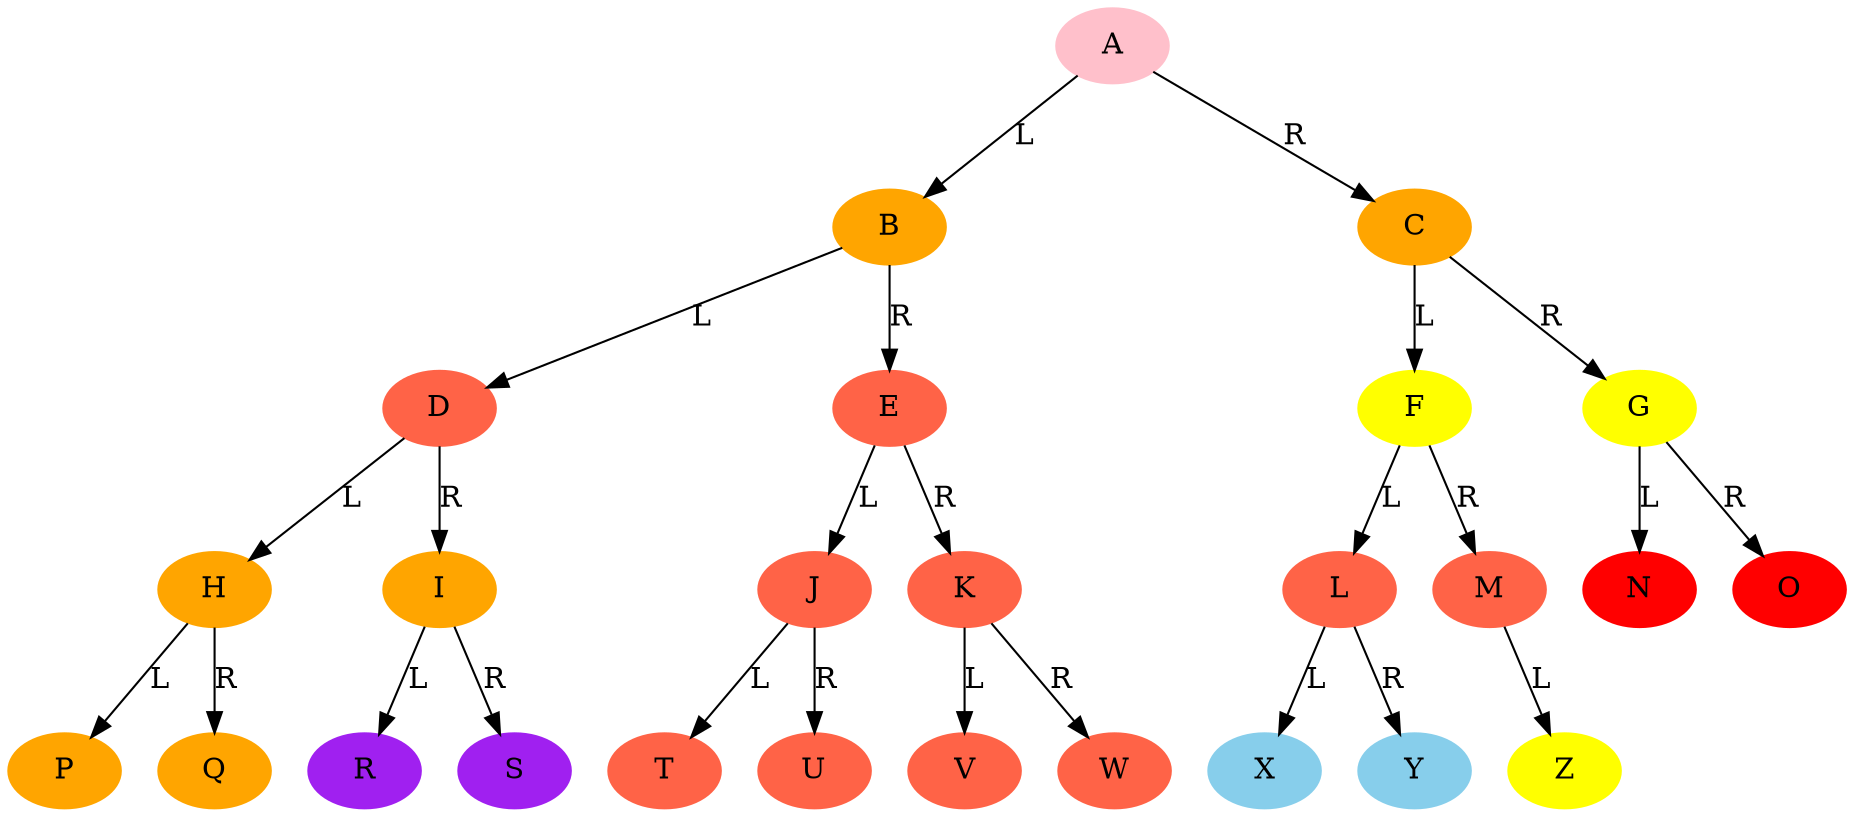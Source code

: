 // Binary Tree
digraph {
	"248de324-b735-11e9-ad27-b083fea1259e" [label=A color=pink style=filled]
	"248de325-b735-11e9-ad27-b083fea1259e" [label=B color=orange style=filled]
	"248de324-b735-11e9-ad27-b083fea1259e" -> "248de325-b735-11e9-ad27-b083fea1259e" [label=L]
	"248de326-b735-11e9-ad27-b083fea1259e" [label=D color=tomato style=filled]
	"248de325-b735-11e9-ad27-b083fea1259e" -> "248de326-b735-11e9-ad27-b083fea1259e" [label=L]
	"248de327-b735-11e9-ad27-b083fea1259e" [label=H color=orange style=filled]
	"248de326-b735-11e9-ad27-b083fea1259e" -> "248de327-b735-11e9-ad27-b083fea1259e" [label=L]
	"248de328-b735-11e9-ad27-b083fea1259e" [label=P color=orange style=filled]
	"248de327-b735-11e9-ad27-b083fea1259e" -> "248de328-b735-11e9-ad27-b083fea1259e" [label=L]
	"248de329-b735-11e9-ad27-b083fea1259e" [label=Q color=orange style=filled]
	"248de327-b735-11e9-ad27-b083fea1259e" -> "248de329-b735-11e9-ad27-b083fea1259e" [label=R]
	"248de32a-b735-11e9-ad27-b083fea1259e" [label=I color=orange style=filled]
	"248de326-b735-11e9-ad27-b083fea1259e" -> "248de32a-b735-11e9-ad27-b083fea1259e" [label=R]
	"248de32b-b735-11e9-ad27-b083fea1259e" [label=R color=purple style=filled]
	"248de32a-b735-11e9-ad27-b083fea1259e" -> "248de32b-b735-11e9-ad27-b083fea1259e" [label=L]
	"248de32c-b735-11e9-ad27-b083fea1259e" [label=S color=purple style=filled]
	"248de32a-b735-11e9-ad27-b083fea1259e" -> "248de32c-b735-11e9-ad27-b083fea1259e" [label=R]
	"248de32d-b735-11e9-ad27-b083fea1259e" [label=E color=tomato style=filled]
	"248de325-b735-11e9-ad27-b083fea1259e" -> "248de32d-b735-11e9-ad27-b083fea1259e" [label=R]
	"248de32e-b735-11e9-ad27-b083fea1259e" [label=J color=tomato style=filled]
	"248de32d-b735-11e9-ad27-b083fea1259e" -> "248de32e-b735-11e9-ad27-b083fea1259e" [label=L]
	"248de32f-b735-11e9-ad27-b083fea1259e" [label=T color=tomato style=filled]
	"248de32e-b735-11e9-ad27-b083fea1259e" -> "248de32f-b735-11e9-ad27-b083fea1259e" [label=L]
	"248de330-b735-11e9-ad27-b083fea1259e" [label=U color=tomato style=filled]
	"248de32e-b735-11e9-ad27-b083fea1259e" -> "248de330-b735-11e9-ad27-b083fea1259e" [label=R]
	"248de331-b735-11e9-ad27-b083fea1259e" [label=K color=tomato style=filled]
	"248de32d-b735-11e9-ad27-b083fea1259e" -> "248de331-b735-11e9-ad27-b083fea1259e" [label=R]
	"248de332-b735-11e9-ad27-b083fea1259e" [label=V color=tomato style=filled]
	"248de331-b735-11e9-ad27-b083fea1259e" -> "248de332-b735-11e9-ad27-b083fea1259e" [label=L]
	"248de333-b735-11e9-ad27-b083fea1259e" [label=W color=tomato style=filled]
	"248de331-b735-11e9-ad27-b083fea1259e" -> "248de333-b735-11e9-ad27-b083fea1259e" [label=R]
	"248de334-b735-11e9-ad27-b083fea1259e" [label=C color=orange style=filled]
	"248de324-b735-11e9-ad27-b083fea1259e" -> "248de334-b735-11e9-ad27-b083fea1259e" [label=R]
	"248de335-b735-11e9-ad27-b083fea1259e" [label=F color=yellow style=filled]
	"248de334-b735-11e9-ad27-b083fea1259e" -> "248de335-b735-11e9-ad27-b083fea1259e" [label=L]
	"248de336-b735-11e9-ad27-b083fea1259e" [label=L color=tomato style=filled]
	"248de335-b735-11e9-ad27-b083fea1259e" -> "248de336-b735-11e9-ad27-b083fea1259e" [label=L]
	"248de337-b735-11e9-ad27-b083fea1259e" [label=X color=skyblue style=filled]
	"248de336-b735-11e9-ad27-b083fea1259e" -> "248de337-b735-11e9-ad27-b083fea1259e" [label=L]
	"248de338-b735-11e9-ad27-b083fea1259e" [label=Y color=skyblue style=filled]
	"248de336-b735-11e9-ad27-b083fea1259e" -> "248de338-b735-11e9-ad27-b083fea1259e" [label=R]
	"248de339-b735-11e9-ad27-b083fea1259e" [label=M color=tomato style=filled]
	"248de335-b735-11e9-ad27-b083fea1259e" -> "248de339-b735-11e9-ad27-b083fea1259e" [label=R]
	"248de33a-b735-11e9-ad27-b083fea1259e" [label=Z color=yellow style=filled]
	"248de339-b735-11e9-ad27-b083fea1259e" -> "248de33a-b735-11e9-ad27-b083fea1259e" [label=L]
	"248de33b-b735-11e9-ad27-b083fea1259e" [label=G color=yellow style=filled]
	"248de334-b735-11e9-ad27-b083fea1259e" -> "248de33b-b735-11e9-ad27-b083fea1259e" [label=R]
	"248de33c-b735-11e9-ad27-b083fea1259e" [label=N color=red style=filled]
	"248de33b-b735-11e9-ad27-b083fea1259e" -> "248de33c-b735-11e9-ad27-b083fea1259e" [label=L]
	"248de33d-b735-11e9-ad27-b083fea1259e" [label=O color=red style=filled]
	"248de33b-b735-11e9-ad27-b083fea1259e" -> "248de33d-b735-11e9-ad27-b083fea1259e" [label=R]
}
